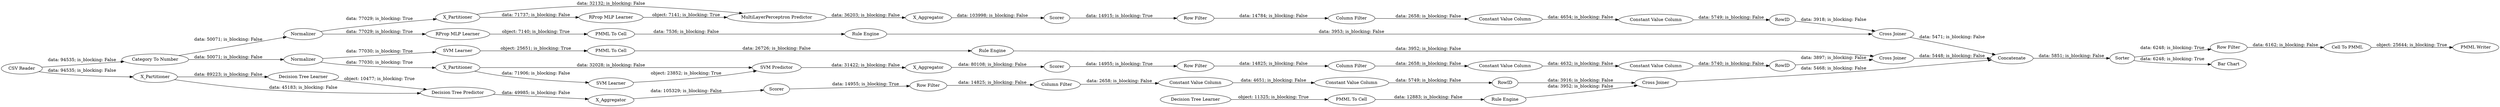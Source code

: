 digraph {
	"-3253873873318536866_54" [label="Cell To PMML"]
	"5004336929375364210_38" [label="Cross Joiner"]
	"-3253873873318536866_60" [label=Concatenate]
	"-5058133814209220162_2" [label=X_Partitioner]
	"5004336929375364210_32" [label="MultiLayerPerceptron Predictor"]
	"-5058133814209220162_31" [label="SVM Learner"]
	"2529260558354194181_22" [label="PMML To Cell"]
	"5289479939019228002_33" [label="SVM Learner"]
	"-5058133814209220162_41" [label=Scorer]
	"4657484224849554629_294" [label="Column Filter"]
	"-2434841046460056207_293" [label=RowID]
	"-1519971079602286714_294" [label="Column Filter"]
	"-3253873873318536866_59" [label="Bar Chart"]
	"5004336929375364210_2" [label=X_Partitioner]
	"5004336929375364210_39" [label=Normalizer]
	"-5058133814209220162_39" [label="Cross Joiner"]
	"-1519971079602286714_9" [label="Row Filter"]
	"-5058133814209220162_32" [label="SVM Predictor"]
	"4657484224849554629_292" [label="Constant Value Column"]
	"5004336929375364210_31" [label="RProp MLP Learner"]
	"-2434841046460056207_294" [label="Column Filter"]
	"5289479939019228002_34" [label="PMML To Cell"]
	"-2334910865864443304_38" [label="Cross Joiner"]
	"5830639726869044206_28" [label="PMML To Cell"]
	"-2434841046460056207_292" [label="Constant Value Column"]
	"-2334910865864443304_31" [label="Decision Tree Learner"]
	"4657484224849554629_293" [label=RowID]
	"-5058133814209220162_40" [label=Normalizer]
	"-3253873873318536866_52" [label=Sorter]
	"-2334910865864443304_39" [label=Scorer]
	"-3253873873318536866_53" [label="Row Filter"]
	"-3253873873318536866_61" [label="PMML Writer"]
	"5004336929375364210_7" [label=X_Aggregator]
	"-2334910865864443304_32" [label="Decision Tree Predictor"]
	"2529260558354194181_35" [label="RProp MLP Learner"]
	"-1519971079602286714_290" [label="Constant Value Column"]
	"5830639726869044206_33" [label="Decision Tree Learner"]
	"-2334910865864443304_2" [label=X_Partitioner]
	"-1519971079602286714_292" [label="Constant Value Column"]
	"5289479939019228002_35" [label="Rule Engine"]
	"-2434841046460056207_290" [label="Constant Value Column"]
	"-1519971079602286714_293" [label=RowID]
	"-2334910865864443304_7" [label=X_Aggregator]
	"4657484224849554629_9" [label="Row Filter"]
	"-5058133814209220162_7" [label=X_Aggregator]
	"-2434841046460056207_9" [label="Row Filter"]
	"-3253873873318536866_62" [label="CSV Reader"]
	"5004336929375364210_40" [label=Scorer]
	"5830639726869044206_34" [label="Rule Engine"]
	"4657484224849554629_290" [label="Constant Value Column"]
	"2529260558354194181_34" [label="Rule Engine"]
	"-3253873873318536866_58" [label="Category To Number"]
	"-5058133814209220162_40" -> "5289479939019228002_33" [label="data: 77030; is_blocking: True"]
	"-2434841046460056207_9" -> "-2434841046460056207_294" [label="data: 14825; is_blocking: False"]
	"5289479939019228002_33" -> "5289479939019228002_34" [label="object: 25651; is_blocking: True"]
	"-2334910865864443304_2" -> "-2334910865864443304_32" [label="data: 45183; is_blocking: False"]
	"5004336929375364210_2" -> "5004336929375364210_31" [label="data: 71737; is_blocking: False"]
	"-1519971079602286714_294" -> "-1519971079602286714_290" [label="data: 2658; is_blocking: False"]
	"-2434841046460056207_292" -> "-2434841046460056207_293" [label="data: 5749; is_blocking: False"]
	"5289479939019228002_34" -> "5289479939019228002_35" [label="data: 26726; is_blocking: False"]
	"4657484224849554629_292" -> "4657484224849554629_293" [label="data: 5749; is_blocking: False"]
	"-2334910865864443304_7" -> "-2334910865864443304_39" [label="data: 105329; is_blocking: False"]
	"5004336929375364210_40" -> "4657484224849554629_9" [label="data: 14915; is_blocking: True"]
	"-5058133814209220162_40" -> "-5058133814209220162_2" [label="data: 77030; is_blocking: True"]
	"-3253873873318536866_58" -> "-5058133814209220162_40" [label="data: 50071; is_blocking: False"]
	"-2434841046460056207_294" -> "-2434841046460056207_290" [label="data: 2658; is_blocking: False"]
	"-3253873873318536866_62" -> "-3253873873318536866_58" [label="data: 94535; is_blocking: False"]
	"-1519971079602286714_293" -> "-5058133814209220162_39" [label="data: 3897; is_blocking: False"]
	"-3253873873318536866_54" -> "-3253873873318536866_61" [label="object: 25644; is_blocking: True"]
	"-3253873873318536866_53" -> "-3253873873318536866_54" [label="data: 6162; is_blocking: False"]
	"-5058133814209220162_32" -> "-5058133814209220162_7" [label="data: 31422; is_blocking: False"]
	"-5058133814209220162_41" -> "-1519971079602286714_9" [label="data: 14955; is_blocking: True"]
	"5830639726869044206_34" -> "-2334910865864443304_38" [label="data: 3952; is_blocking: False"]
	"5004336929375364210_39" -> "5004336929375364210_2" [label="data: 77029; is_blocking: True"]
	"4657484224849554629_294" -> "4657484224849554629_290" [label="data: 2658; is_blocking: False"]
	"5830639726869044206_33" -> "5830639726869044206_28" [label="object: 11325; is_blocking: True"]
	"5004336929375364210_7" -> "5004336929375364210_40" [label="data: 103998; is_blocking: False"]
	"-5058133814209220162_31" -> "-5058133814209220162_32" [label="object: 23852; is_blocking: True"]
	"-1519971079602286714_292" -> "-1519971079602286714_293" [label="data: 5740; is_blocking: False"]
	"-3253873873318536866_58" -> "5004336929375364210_39" [label="data: 50071; is_blocking: False"]
	"4657484224849554629_9" -> "4657484224849554629_294" [label="data: 14784; is_blocking: False"]
	"-5058133814209220162_2" -> "-5058133814209220162_32" [label="data: 32028; is_blocking: False"]
	"5004336929375364210_32" -> "5004336929375364210_7" [label="data: 36203; is_blocking: False"]
	"-2334910865864443304_2" -> "-2334910865864443304_31" [label="data: 89223; is_blocking: False"]
	"-2434841046460056207_293" -> "-2334910865864443304_38" [label="data: 3916; is_blocking: False"]
	"-5058133814209220162_2" -> "-5058133814209220162_31" [label="data: 71906; is_blocking: False"]
	"5004336929375364210_31" -> "5004336929375364210_32" [label="object: 7141; is_blocking: True"]
	"-3253873873318536866_60" -> "-3253873873318536866_52" [label="data: 5851; is_blocking: False"]
	"-1519971079602286714_290" -> "-1519971079602286714_292" [label="data: 4632; is_blocking: False"]
	"-2334910865864443304_38" -> "-3253873873318536866_60" [label="data: 5468; is_blocking: False"]
	"-5058133814209220162_39" -> "-3253873873318536866_60" [label="data: 5448; is_blocking: False"]
	"-1519971079602286714_9" -> "-1519971079602286714_294" [label="data: 14825; is_blocking: False"]
	"2529260558354194181_34" -> "5004336929375364210_38" [label="data: 3953; is_blocking: False"]
	"-3253873873318536866_52" -> "-3253873873318536866_59" [label="data: 6248; is_blocking: True"]
	"5004336929375364210_2" -> "5004336929375364210_32" [label="data: 32132; is_blocking: False"]
	"5004336929375364210_38" -> "-3253873873318536866_60" [label="data: 5471; is_blocking: False"]
	"4657484224849554629_293" -> "5004336929375364210_38" [label="data: 3918; is_blocking: False"]
	"5289479939019228002_35" -> "-5058133814209220162_39" [label="data: 3952; is_blocking: False"]
	"2529260558354194181_35" -> "2529260558354194181_22" [label="object: 7140; is_blocking: True"]
	"5004336929375364210_39" -> "2529260558354194181_35" [label="data: 77029; is_blocking: True"]
	"-5058133814209220162_7" -> "-5058133814209220162_41" [label="data: 80108; is_blocking: False"]
	"-2334910865864443304_39" -> "-2434841046460056207_9" [label="data: 14955; is_blocking: True"]
	"4657484224849554629_290" -> "4657484224849554629_292" [label="data: 4654; is_blocking: False"]
	"-2334910865864443304_31" -> "-2334910865864443304_32" [label="object: 10477; is_blocking: True"]
	"5830639726869044206_28" -> "5830639726869044206_34" [label="data: 12883; is_blocking: False"]
	"-3253873873318536866_52" -> "-3253873873318536866_53" [label="data: 6248; is_blocking: True"]
	"-2434841046460056207_290" -> "-2434841046460056207_292" [label="data: 4651; is_blocking: False"]
	"2529260558354194181_22" -> "2529260558354194181_34" [label="data: 7536; is_blocking: False"]
	"-2334910865864443304_32" -> "-2334910865864443304_7" [label="data: 49985; is_blocking: False"]
	"-3253873873318536866_62" -> "-2334910865864443304_2" [label="data: 94535; is_blocking: False"]
	rankdir=LR
}
